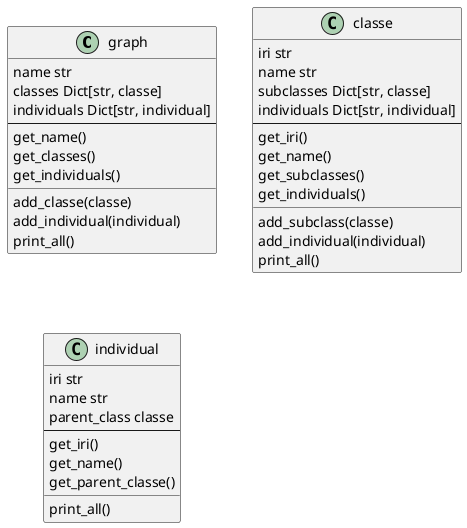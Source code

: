 @startuml
'https://plantuml.com/class-diagram

class graph {
name str
classes Dict[str, classe]
individuals Dict[str, individual]
--
get_name()
get_classes()
get_individuals()
__
add_classe(classe)
add_individual(individual)
print_all()
}

class classe {
iri str
name str
subclasses Dict[str, classe]
individuals Dict[str, individual]
--
get_iri()
get_name()
get_subclasses()
get_individuals()
__
add_subclass(classe)
add_individual(individual)
print_all()
}

class individual {
iri str
name str
parent_class classe
--
get_iri()
get_name()
get_parent_classe()
__
print_all()
}

@enduml
